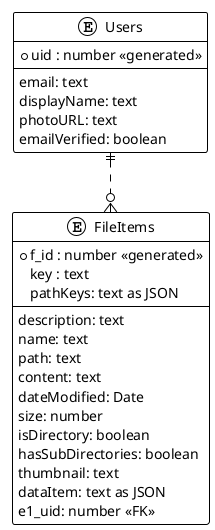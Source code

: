 @startuml
'https://plantuml.com/class-diagram
!theme plain
skinparam defaultFontName consolas
skinparam minClassWidth 100
skinparam conditionStyle inside
'skinparam defaultTextAlignment center
skinparam linetype polyline
skinparam linetype ortho
'left to right direction
'!include styles.puml


'class Users <<(T,red)>> {
'  Users table
'  ==
'  -uid: int
'  -email: string
'  -displayName: string
'  -photoURL: string
'  -emailVerified: boolean
'}
'
'class FileItem <<(T,red)>> {
'  FileItem table
'  ==
'  #uid: int
'  -name: string
'  -path: string
'  -content: string
'  -pathKeys: string as JSON
'  -key: string
'  -dateModified: Date
'  -size: number
'  -isDirectory: boolean
'  -hasSubDirectories: boolean
'  -thumbnail: string
'  -dataItem: string as JSON
'  'any
'}

'e01 ||..o{ e02
'one and only one <-->  zero or many


entity "Users" as e01 {
  *uid : number <<generated>>
  --
  email: text
  displayName: text
  photoURL: text
  emailVerified: boolean
}

entity "FileItems" as e02 {
  *f_id : number <<generated>>
  key : text
  pathKeys: text as JSON
  --
  description: text
  name: text
  path: text
  content: text
  dateModified: Date
  size: number
  isDirectory: boolean
  hasSubDirectories: boolean
  thumbnail: text
  dataItem: text as JSON
  e1_uid: number <<FK>>
}

e01 ||..o{ e02


@enduml

